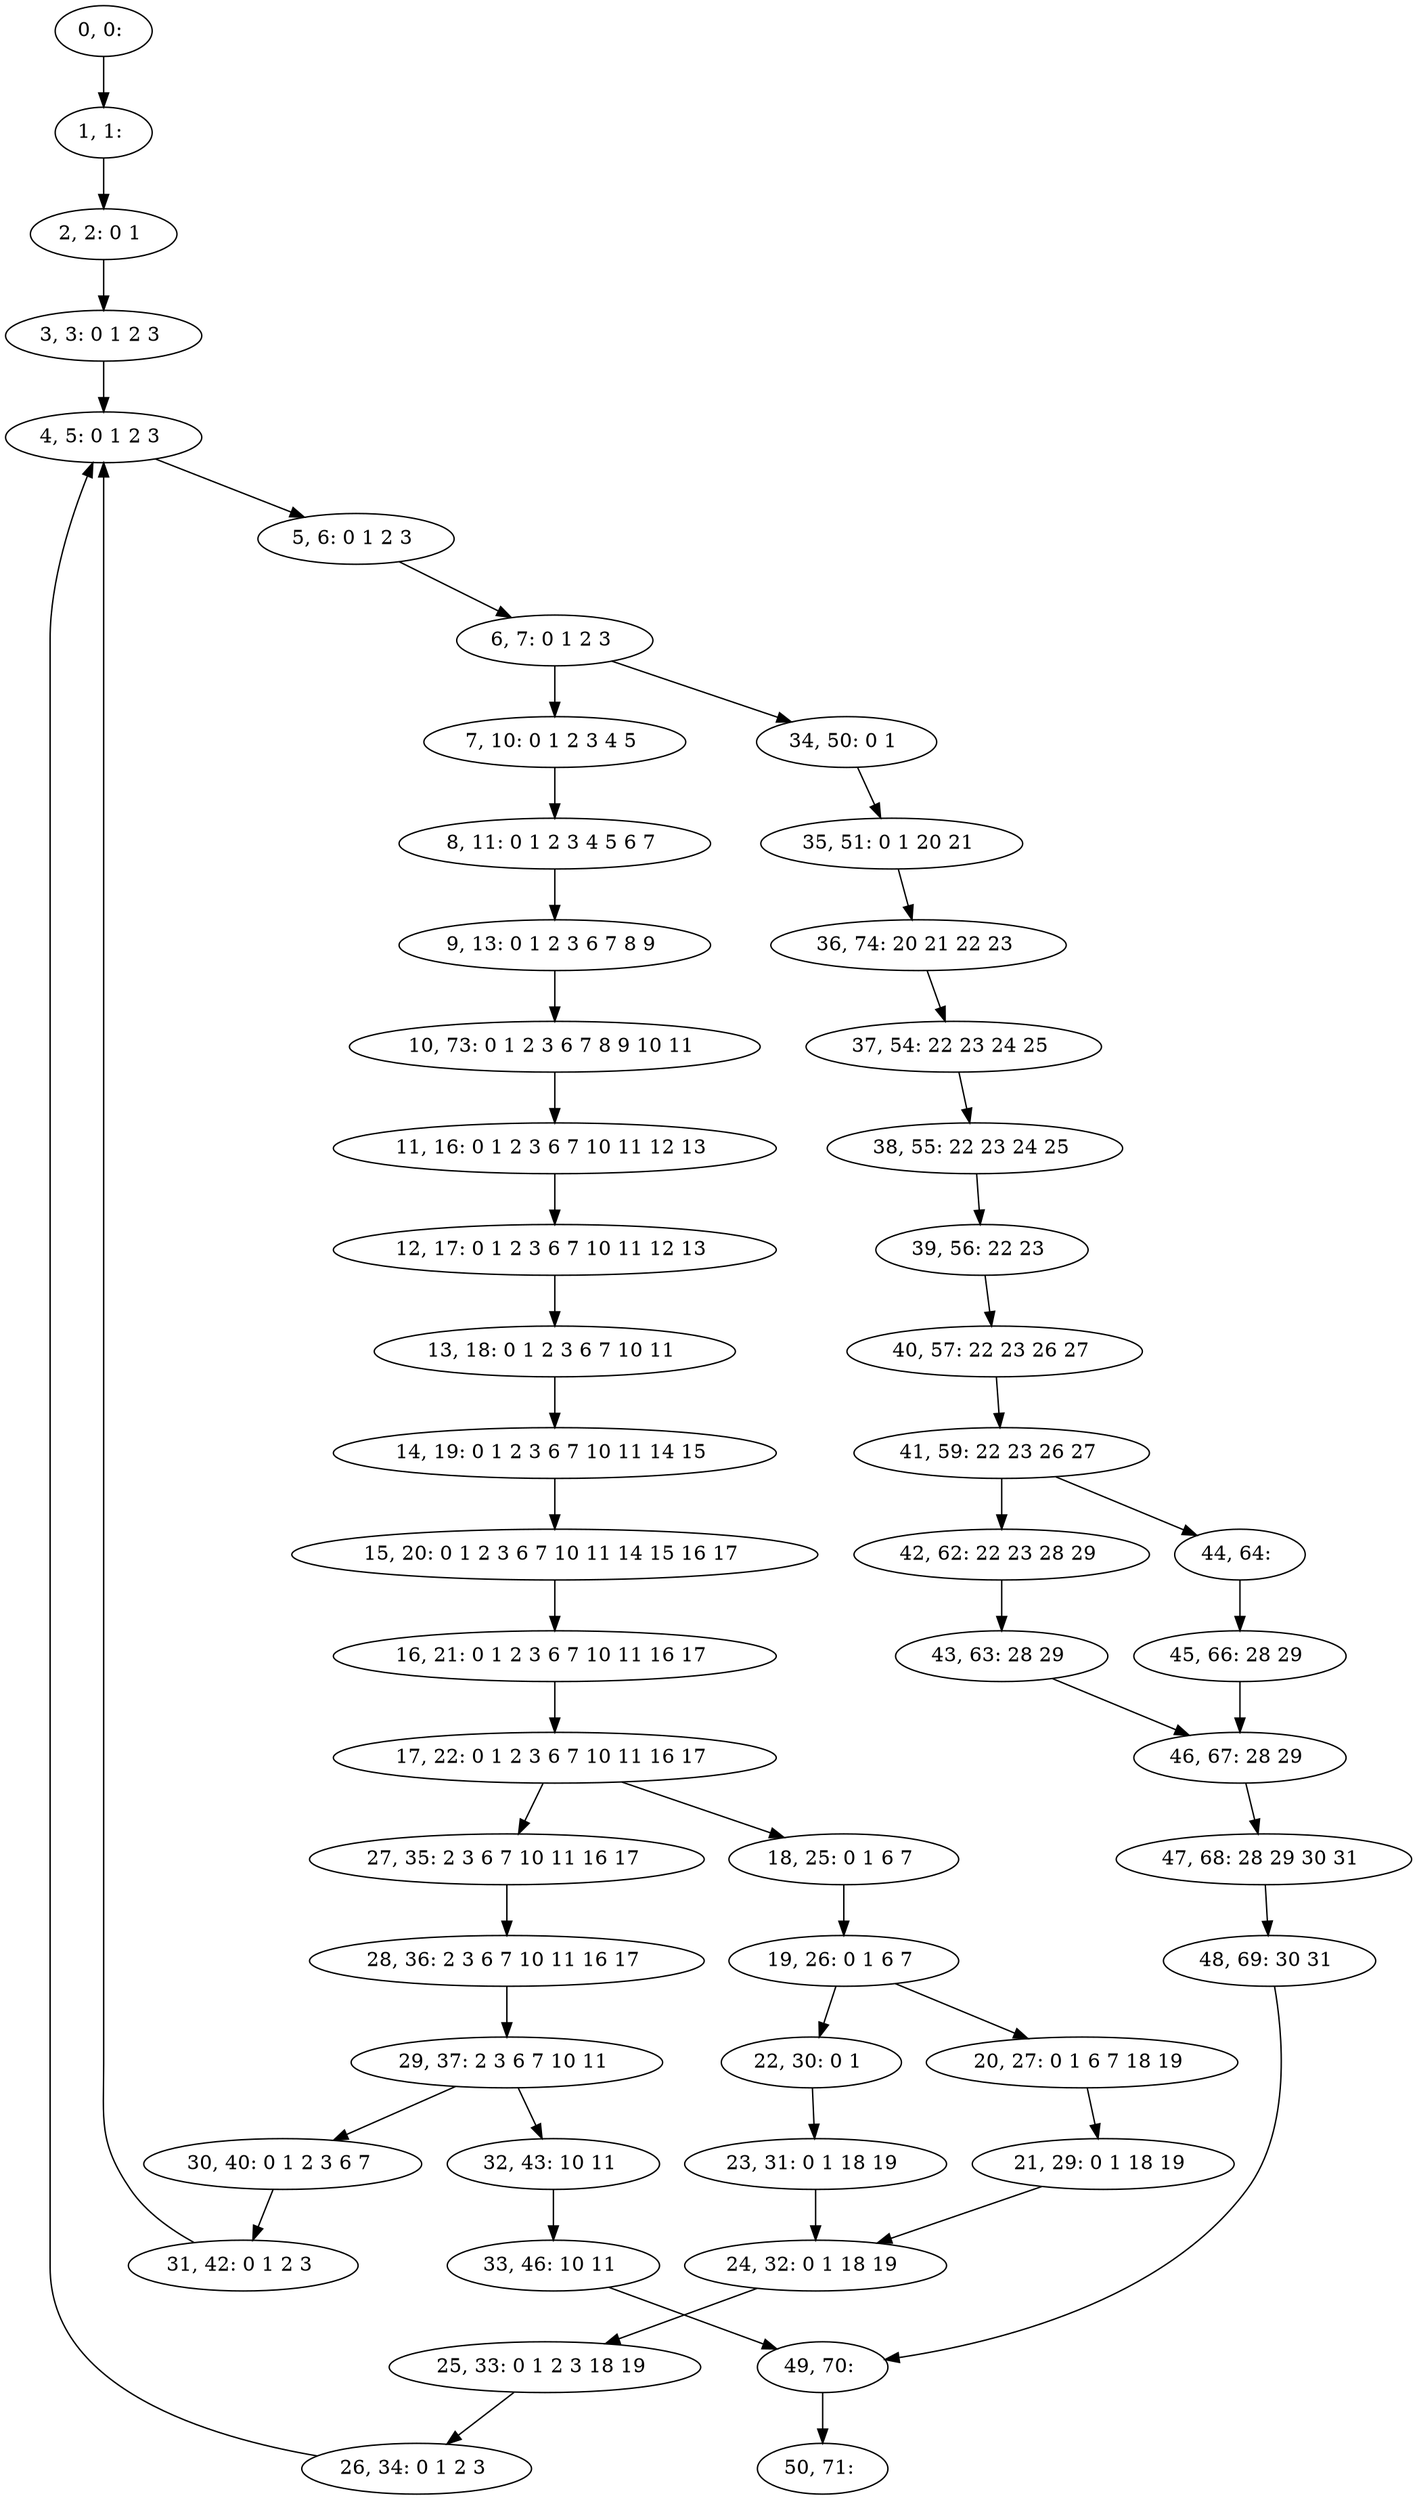 digraph G {
0[label="0, 0: "];
1[label="1, 1: "];
2[label="2, 2: 0 1 "];
3[label="3, 3: 0 1 2 3 "];
4[label="4, 5: 0 1 2 3 "];
5[label="5, 6: 0 1 2 3 "];
6[label="6, 7: 0 1 2 3 "];
7[label="7, 10: 0 1 2 3 4 5 "];
8[label="8, 11: 0 1 2 3 4 5 6 7 "];
9[label="9, 13: 0 1 2 3 6 7 8 9 "];
10[label="10, 73: 0 1 2 3 6 7 8 9 10 11 "];
11[label="11, 16: 0 1 2 3 6 7 10 11 12 13 "];
12[label="12, 17: 0 1 2 3 6 7 10 11 12 13 "];
13[label="13, 18: 0 1 2 3 6 7 10 11 "];
14[label="14, 19: 0 1 2 3 6 7 10 11 14 15 "];
15[label="15, 20: 0 1 2 3 6 7 10 11 14 15 16 17 "];
16[label="16, 21: 0 1 2 3 6 7 10 11 16 17 "];
17[label="17, 22: 0 1 2 3 6 7 10 11 16 17 "];
18[label="18, 25: 0 1 6 7 "];
19[label="19, 26: 0 1 6 7 "];
20[label="20, 27: 0 1 6 7 18 19 "];
21[label="21, 29: 0 1 18 19 "];
22[label="22, 30: 0 1 "];
23[label="23, 31: 0 1 18 19 "];
24[label="24, 32: 0 1 18 19 "];
25[label="25, 33: 0 1 2 3 18 19 "];
26[label="26, 34: 0 1 2 3 "];
27[label="27, 35: 2 3 6 7 10 11 16 17 "];
28[label="28, 36: 2 3 6 7 10 11 16 17 "];
29[label="29, 37: 2 3 6 7 10 11 "];
30[label="30, 40: 0 1 2 3 6 7 "];
31[label="31, 42: 0 1 2 3 "];
32[label="32, 43: 10 11 "];
33[label="33, 46: 10 11 "];
34[label="34, 50: 0 1 "];
35[label="35, 51: 0 1 20 21 "];
36[label="36, 74: 20 21 22 23 "];
37[label="37, 54: 22 23 24 25 "];
38[label="38, 55: 22 23 24 25 "];
39[label="39, 56: 22 23 "];
40[label="40, 57: 22 23 26 27 "];
41[label="41, 59: 22 23 26 27 "];
42[label="42, 62: 22 23 28 29 "];
43[label="43, 63: 28 29 "];
44[label="44, 64: "];
45[label="45, 66: 28 29 "];
46[label="46, 67: 28 29 "];
47[label="47, 68: 28 29 30 31 "];
48[label="48, 69: 30 31 "];
49[label="49, 70: "];
50[label="50, 71: "];
0->1 ;
1->2 ;
2->3 ;
3->4 ;
4->5 ;
5->6 ;
6->7 ;
6->34 ;
7->8 ;
8->9 ;
9->10 ;
10->11 ;
11->12 ;
12->13 ;
13->14 ;
14->15 ;
15->16 ;
16->17 ;
17->18 ;
17->27 ;
18->19 ;
19->20 ;
19->22 ;
20->21 ;
21->24 ;
22->23 ;
23->24 ;
24->25 ;
25->26 ;
26->4 ;
27->28 ;
28->29 ;
29->30 ;
29->32 ;
30->31 ;
31->4 ;
32->33 ;
33->49 ;
34->35 ;
35->36 ;
36->37 ;
37->38 ;
38->39 ;
39->40 ;
40->41 ;
41->42 ;
41->44 ;
42->43 ;
43->46 ;
44->45 ;
45->46 ;
46->47 ;
47->48 ;
48->49 ;
49->50 ;
}
